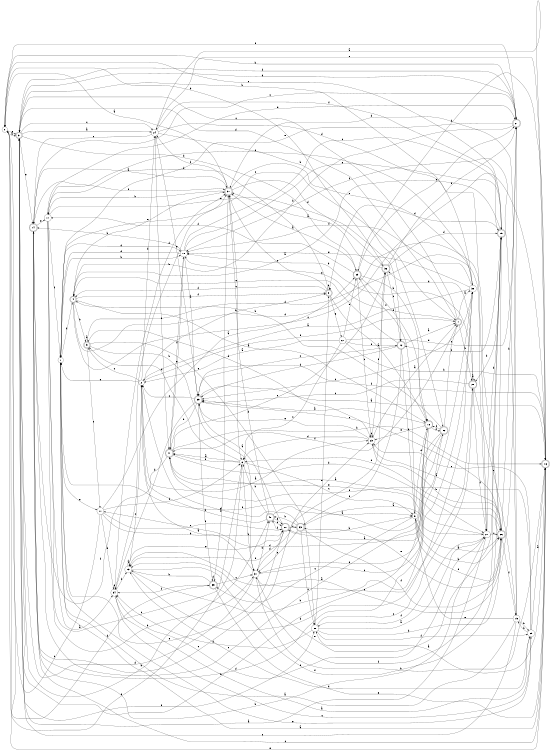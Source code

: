 digraph n34_8 {
__start0 [label="" shape="none"];

rankdir=LR;
size="8,5";

s0 [style="filled", color="black", fillcolor="white" shape="circle", label="0"];
s1 [style="filled", color="black", fillcolor="white" shape="circle", label="1"];
s2 [style="filled", color="black", fillcolor="white" shape="circle", label="2"];
s3 [style="rounded,filled", color="black", fillcolor="white" shape="doublecircle", label="3"];
s4 [style="rounded,filled", color="black", fillcolor="white" shape="doublecircle", label="4"];
s5 [style="rounded,filled", color="black", fillcolor="white" shape="doublecircle", label="5"];
s6 [style="filled", color="black", fillcolor="white" shape="circle", label="6"];
s7 [style="rounded,filled", color="black", fillcolor="white" shape="doublecircle", label="7"];
s8 [style="rounded,filled", color="black", fillcolor="white" shape="doublecircle", label="8"];
s9 [style="filled", color="black", fillcolor="white" shape="circle", label="9"];
s10 [style="filled", color="black", fillcolor="white" shape="circle", label="10"];
s11 [style="filled", color="black", fillcolor="white" shape="circle", label="11"];
s12 [style="rounded,filled", color="black", fillcolor="white" shape="doublecircle", label="12"];
s13 [style="filled", color="black", fillcolor="white" shape="circle", label="13"];
s14 [style="rounded,filled", color="black", fillcolor="white" shape="doublecircle", label="14"];
s15 [style="filled", color="black", fillcolor="white" shape="circle", label="15"];
s16 [style="rounded,filled", color="black", fillcolor="white" shape="doublecircle", label="16"];
s17 [style="filled", color="black", fillcolor="white" shape="circle", label="17"];
s18 [style="rounded,filled", color="black", fillcolor="white" shape="doublecircle", label="18"];
s19 [style="rounded,filled", color="black", fillcolor="white" shape="doublecircle", label="19"];
s20 [style="rounded,filled", color="black", fillcolor="white" shape="doublecircle", label="20"];
s21 [style="rounded,filled", color="black", fillcolor="white" shape="doublecircle", label="21"];
s22 [style="filled", color="black", fillcolor="white" shape="circle", label="22"];
s23 [style="filled", color="black", fillcolor="white" shape="circle", label="23"];
s24 [style="filled", color="black", fillcolor="white" shape="circle", label="24"];
s25 [style="rounded,filled", color="black", fillcolor="white" shape="doublecircle", label="25"];
s26 [style="rounded,filled", color="black", fillcolor="white" shape="doublecircle", label="26"];
s27 [style="filled", color="black", fillcolor="white" shape="circle", label="27"];
s28 [style="rounded,filled", color="black", fillcolor="white" shape="doublecircle", label="28"];
s29 [style="filled", color="black", fillcolor="white" shape="circle", label="29"];
s30 [style="filled", color="black", fillcolor="white" shape="circle", label="30"];
s31 [style="filled", color="black", fillcolor="white" shape="circle", label="31"];
s32 [style="rounded,filled", color="black", fillcolor="white" shape="doublecircle", label="32"];
s33 [style="rounded,filled", color="black", fillcolor="white" shape="doublecircle", label="33"];
s34 [style="filled", color="black", fillcolor="white" shape="circle", label="34"];
s35 [style="rounded,filled", color="black", fillcolor="white" shape="doublecircle", label="35"];
s36 [style="rounded,filled", color="black", fillcolor="white" shape="doublecircle", label="36"];
s37 [style="rounded,filled", color="black", fillcolor="white" shape="doublecircle", label="37"];
s38 [style="filled", color="black", fillcolor="white" shape="circle", label="38"];
s39 [style="rounded,filled", color="black", fillcolor="white" shape="doublecircle", label="39"];
s40 [style="rounded,filled", color="black", fillcolor="white" shape="doublecircle", label="40"];
s41 [style="rounded,filled", color="black", fillcolor="white" shape="doublecircle", label="41"];
s0 -> s3 [label="a"];
s0 -> s21 [label="b"];
s0 -> s3 [label="c"];
s0 -> s35 [label="d"];
s0 -> s16 [label="e"];
s0 -> s21 [label="f"];
s1 -> s16 [label="a"];
s1 -> s10 [label="b"];
s1 -> s7 [label="c"];
s1 -> s10 [label="d"];
s1 -> s11 [label="e"];
s1 -> s4 [label="f"];
s2 -> s23 [label="a"];
s2 -> s8 [label="b"];
s2 -> s5 [label="c"];
s2 -> s24 [label="d"];
s2 -> s1 [label="e"];
s2 -> s7 [label="f"];
s3 -> s24 [label="a"];
s3 -> s40 [label="b"];
s3 -> s24 [label="c"];
s3 -> s25 [label="d"];
s3 -> s14 [label="e"];
s3 -> s30 [label="f"];
s4 -> s18 [label="a"];
s4 -> s5 [label="b"];
s4 -> s16 [label="c"];
s4 -> s26 [label="d"];
s4 -> s37 [label="e"];
s4 -> s8 [label="f"];
s5 -> s5 [label="a"];
s5 -> s31 [label="b"];
s5 -> s11 [label="c"];
s5 -> s23 [label="d"];
s5 -> s30 [label="e"];
s5 -> s27 [label="f"];
s6 -> s41 [label="a"];
s6 -> s31 [label="b"];
s6 -> s9 [label="c"];
s6 -> s5 [label="d"];
s6 -> s0 [label="e"];
s6 -> s41 [label="f"];
s7 -> s38 [label="a"];
s7 -> s28 [label="b"];
s7 -> s3 [label="c"];
s7 -> s3 [label="d"];
s7 -> s10 [label="e"];
s7 -> s41 [label="f"];
s8 -> s18 [label="a"];
s8 -> s8 [label="b"];
s8 -> s37 [label="c"];
s8 -> s17 [label="d"];
s8 -> s22 [label="e"];
s8 -> s4 [label="f"];
s9 -> s26 [label="a"];
s9 -> s26 [label="b"];
s9 -> s35 [label="c"];
s9 -> s18 [label="d"];
s9 -> s26 [label="e"];
s9 -> s25 [label="f"];
s10 -> s39 [label="a"];
s10 -> s14 [label="b"];
s10 -> s19 [label="c"];
s10 -> s1 [label="d"];
s10 -> s19 [label="e"];
s10 -> s41 [label="f"];
s11 -> s25 [label="a"];
s11 -> s20 [label="b"];
s11 -> s0 [label="c"];
s11 -> s34 [label="d"];
s11 -> s20 [label="e"];
s11 -> s6 [label="f"];
s12 -> s7 [label="a"];
s12 -> s9 [label="b"];
s12 -> s39 [label="c"];
s12 -> s39 [label="d"];
s12 -> s4 [label="e"];
s12 -> s33 [label="f"];
s13 -> s13 [label="a"];
s13 -> s38 [label="b"];
s13 -> s2 [label="c"];
s13 -> s38 [label="d"];
s13 -> s20 [label="e"];
s13 -> s19 [label="f"];
s14 -> s37 [label="a"];
s14 -> s27 [label="b"];
s14 -> s23 [label="c"];
s14 -> s32 [label="d"];
s14 -> s17 [label="e"];
s14 -> s37 [label="f"];
s15 -> s1 [label="a"];
s15 -> s29 [label="b"];
s15 -> s3 [label="c"];
s15 -> s37 [label="d"];
s15 -> s9 [label="e"];
s15 -> s10 [label="f"];
s16 -> s30 [label="a"];
s16 -> s31 [label="b"];
s16 -> s14 [label="c"];
s16 -> s25 [label="d"];
s16 -> s24 [label="e"];
s16 -> s39 [label="f"];
s17 -> s34 [label="a"];
s17 -> s31 [label="b"];
s17 -> s6 [label="c"];
s17 -> s21 [label="d"];
s17 -> s12 [label="e"];
s17 -> s1 [label="f"];
s18 -> s39 [label="a"];
s18 -> s3 [label="b"];
s18 -> s14 [label="c"];
s18 -> s32 [label="d"];
s18 -> s23 [label="e"];
s18 -> s1 [label="f"];
s19 -> s4 [label="a"];
s19 -> s28 [label="b"];
s19 -> s0 [label="c"];
s19 -> s8 [label="d"];
s19 -> s13 [label="e"];
s19 -> s12 [label="f"];
s20 -> s39 [label="a"];
s20 -> s9 [label="b"];
s20 -> s33 [label="c"];
s20 -> s31 [label="d"];
s20 -> s1 [label="e"];
s20 -> s40 [label="f"];
s21 -> s13 [label="a"];
s21 -> s4 [label="b"];
s21 -> s14 [label="c"];
s21 -> s3 [label="d"];
s21 -> s1 [label="e"];
s21 -> s3 [label="f"];
s22 -> s2 [label="a"];
s22 -> s16 [label="b"];
s22 -> s6 [label="c"];
s22 -> s21 [label="d"];
s22 -> s25 [label="e"];
s22 -> s12 [label="f"];
s23 -> s7 [label="a"];
s23 -> s26 [label="b"];
s23 -> s23 [label="c"];
s23 -> s6 [label="d"];
s23 -> s39 [label="e"];
s23 -> s36 [label="f"];
s24 -> s16 [label="a"];
s24 -> s32 [label="b"];
s24 -> s14 [label="c"];
s24 -> s27 [label="d"];
s24 -> s41 [label="e"];
s24 -> s19 [label="f"];
s25 -> s37 [label="a"];
s25 -> s18 [label="b"];
s25 -> s23 [label="c"];
s25 -> s18 [label="d"];
s25 -> s21 [label="e"];
s25 -> s17 [label="f"];
s26 -> s23 [label="a"];
s26 -> s21 [label="b"];
s26 -> s39 [label="c"];
s26 -> s6 [label="d"];
s26 -> s33 [label="e"];
s26 -> s15 [label="f"];
s27 -> s3 [label="a"];
s27 -> s19 [label="b"];
s27 -> s26 [label="c"];
s27 -> s34 [label="d"];
s27 -> s41 [label="e"];
s27 -> s30 [label="f"];
s28 -> s28 [label="a"];
s28 -> s10 [label="b"];
s28 -> s39 [label="c"];
s28 -> s36 [label="d"];
s28 -> s15 [label="e"];
s28 -> s27 [label="f"];
s29 -> s16 [label="a"];
s29 -> s15 [label="b"];
s29 -> s23 [label="c"];
s29 -> s13 [label="d"];
s29 -> s1 [label="e"];
s29 -> s41 [label="f"];
s30 -> s27 [label="a"];
s30 -> s26 [label="b"];
s30 -> s28 [label="c"];
s30 -> s34 [label="d"];
s30 -> s8 [label="e"];
s30 -> s29 [label="f"];
s31 -> s2 [label="a"];
s31 -> s40 [label="b"];
s31 -> s38 [label="c"];
s31 -> s3 [label="d"];
s31 -> s28 [label="e"];
s31 -> s19 [label="f"];
s32 -> s20 [label="a"];
s32 -> s4 [label="b"];
s32 -> s7 [label="c"];
s32 -> s11 [label="d"];
s32 -> s31 [label="e"];
s32 -> s18 [label="f"];
s33 -> s27 [label="a"];
s33 -> s40 [label="b"];
s33 -> s30 [label="c"];
s33 -> s2 [label="d"];
s33 -> s31 [label="e"];
s33 -> s26 [label="f"];
s34 -> s29 [label="a"];
s34 -> s37 [label="b"];
s34 -> s29 [label="c"];
s34 -> s37 [label="d"];
s34 -> s34 [label="e"];
s34 -> s13 [label="f"];
s35 -> s37 [label="a"];
s35 -> s13 [label="b"];
s35 -> s31 [label="c"];
s35 -> s35 [label="d"];
s35 -> s16 [label="e"];
s35 -> s34 [label="f"];
s36 -> s37 [label="a"];
s36 -> s0 [label="b"];
s36 -> s12 [label="c"];
s36 -> s19 [label="d"];
s36 -> s13 [label="e"];
s36 -> s21 [label="f"];
s37 -> s0 [label="a"];
s37 -> s17 [label="b"];
s37 -> s6 [label="c"];
s37 -> s36 [label="d"];
s37 -> s38 [label="e"];
s37 -> s24 [label="f"];
s38 -> s2 [label="a"];
s38 -> s3 [label="b"];
s38 -> s39 [label="c"];
s38 -> s17 [label="d"];
s38 -> s10 [label="e"];
s38 -> s10 [label="f"];
s39 -> s16 [label="a"];
s39 -> s41 [label="b"];
s39 -> s2 [label="c"];
s39 -> s34 [label="d"];
s39 -> s24 [label="e"];
s39 -> s35 [label="f"];
s40 -> s9 [label="a"];
s40 -> s6 [label="b"];
s40 -> s20 [label="c"];
s40 -> s37 [label="d"];
s40 -> s20 [label="e"];
s40 -> s2 [label="f"];
s41 -> s26 [label="a"];
s41 -> s16 [label="b"];
s41 -> s36 [label="c"];
s41 -> s27 [label="d"];
s41 -> s10 [label="e"];
s41 -> s14 [label="f"];

}